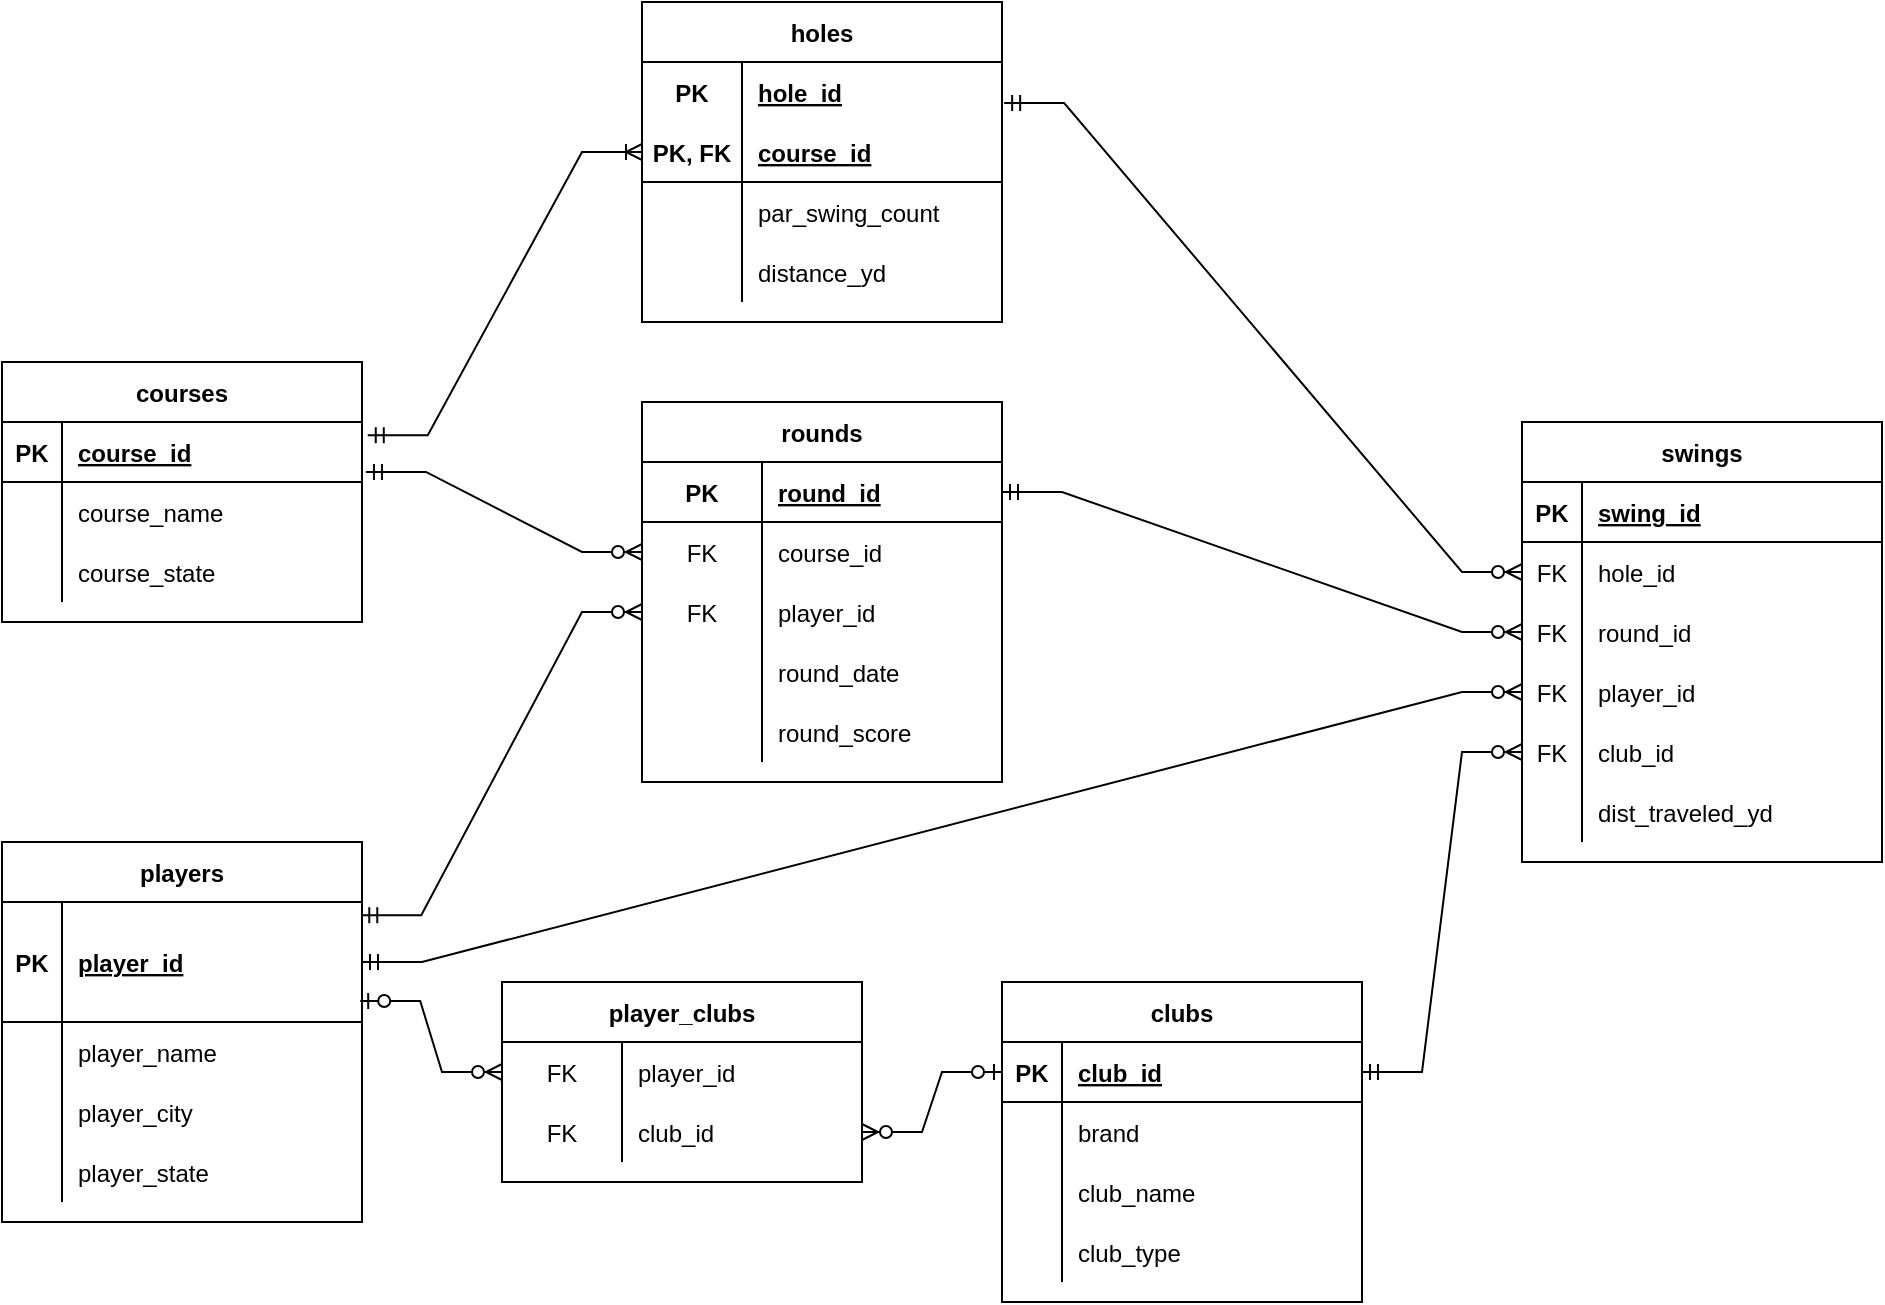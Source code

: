 <mxfile version="20.0.4" type="device"><diagram id="rvtrBVOrf4YNmhQImdhw" name="Page-1"><mxGraphModel dx="1457" dy="1507" grid="1" gridSize="10" guides="1" tooltips="1" connect="1" arrows="1" fold="1" page="1" pageScale="1" pageWidth="850" pageHeight="1100" math="0" shadow="0"><root><mxCell id="0"/><mxCell id="1" parent="0"/><mxCell id="tAUlSHn4EONqgr0vdb5e-1" value="clubs" style="shape=table;startSize=30;container=1;collapsible=1;childLayout=tableLayout;fixedRows=1;rowLines=0;fontStyle=1;align=center;resizeLast=1;" parent="1" vertex="1"><mxGeometry x="530" y="510" width="180" height="160" as="geometry"/></mxCell><mxCell id="tAUlSHn4EONqgr0vdb5e-2" value="" style="shape=tableRow;horizontal=0;startSize=0;swimlaneHead=0;swimlaneBody=0;fillColor=none;collapsible=0;dropTarget=0;points=[[0,0.5],[1,0.5]];portConstraint=eastwest;top=0;left=0;right=0;bottom=1;" parent="tAUlSHn4EONqgr0vdb5e-1" vertex="1"><mxGeometry y="30" width="180" height="30" as="geometry"/></mxCell><mxCell id="tAUlSHn4EONqgr0vdb5e-3" value="PK" style="shape=partialRectangle;connectable=0;fillColor=none;top=0;left=0;bottom=0;right=0;fontStyle=1;overflow=hidden;" parent="tAUlSHn4EONqgr0vdb5e-2" vertex="1"><mxGeometry width="30" height="30" as="geometry"><mxRectangle width="30" height="30" as="alternateBounds"/></mxGeometry></mxCell><mxCell id="tAUlSHn4EONqgr0vdb5e-4" value="club_id" style="shape=partialRectangle;connectable=0;fillColor=none;top=0;left=0;bottom=0;right=0;align=left;spacingLeft=6;fontStyle=5;overflow=hidden;" parent="tAUlSHn4EONqgr0vdb5e-2" vertex="1"><mxGeometry x="30" width="150" height="30" as="geometry"><mxRectangle width="150" height="30" as="alternateBounds"/></mxGeometry></mxCell><mxCell id="tAUlSHn4EONqgr0vdb5e-5" value="" style="shape=tableRow;horizontal=0;startSize=0;swimlaneHead=0;swimlaneBody=0;fillColor=none;collapsible=0;dropTarget=0;points=[[0,0.5],[1,0.5]];portConstraint=eastwest;top=0;left=0;right=0;bottom=0;" parent="tAUlSHn4EONqgr0vdb5e-1" vertex="1"><mxGeometry y="60" width="180" height="30" as="geometry"/></mxCell><mxCell id="tAUlSHn4EONqgr0vdb5e-6" value="" style="shape=partialRectangle;connectable=0;fillColor=none;top=0;left=0;bottom=0;right=0;editable=1;overflow=hidden;" parent="tAUlSHn4EONqgr0vdb5e-5" vertex="1"><mxGeometry width="30" height="30" as="geometry"><mxRectangle width="30" height="30" as="alternateBounds"/></mxGeometry></mxCell><mxCell id="tAUlSHn4EONqgr0vdb5e-7" value="brand" style="shape=partialRectangle;connectable=0;fillColor=none;top=0;left=0;bottom=0;right=0;align=left;spacingLeft=6;overflow=hidden;" parent="tAUlSHn4EONqgr0vdb5e-5" vertex="1"><mxGeometry x="30" width="150" height="30" as="geometry"><mxRectangle width="150" height="30" as="alternateBounds"/></mxGeometry></mxCell><mxCell id="tAUlSHn4EONqgr0vdb5e-8" value="" style="shape=tableRow;horizontal=0;startSize=0;swimlaneHead=0;swimlaneBody=0;fillColor=none;collapsible=0;dropTarget=0;points=[[0,0.5],[1,0.5]];portConstraint=eastwest;top=0;left=0;right=0;bottom=0;" parent="tAUlSHn4EONqgr0vdb5e-1" vertex="1"><mxGeometry y="90" width="180" height="30" as="geometry"/></mxCell><mxCell id="tAUlSHn4EONqgr0vdb5e-9" value="" style="shape=partialRectangle;connectable=0;fillColor=none;top=0;left=0;bottom=0;right=0;editable=1;overflow=hidden;" parent="tAUlSHn4EONqgr0vdb5e-8" vertex="1"><mxGeometry width="30" height="30" as="geometry"><mxRectangle width="30" height="30" as="alternateBounds"/></mxGeometry></mxCell><mxCell id="tAUlSHn4EONqgr0vdb5e-10" value="club_name" style="shape=partialRectangle;connectable=0;fillColor=none;top=0;left=0;bottom=0;right=0;align=left;spacingLeft=6;overflow=hidden;" parent="tAUlSHn4EONqgr0vdb5e-8" vertex="1"><mxGeometry x="30" width="150" height="30" as="geometry"><mxRectangle width="150" height="30" as="alternateBounds"/></mxGeometry></mxCell><mxCell id="tAUlSHn4EONqgr0vdb5e-11" value="" style="shape=tableRow;horizontal=0;startSize=0;swimlaneHead=0;swimlaneBody=0;fillColor=none;collapsible=0;dropTarget=0;points=[[0,0.5],[1,0.5]];portConstraint=eastwest;top=0;left=0;right=0;bottom=0;" parent="tAUlSHn4EONqgr0vdb5e-1" vertex="1"><mxGeometry y="120" width="180" height="30" as="geometry"/></mxCell><mxCell id="tAUlSHn4EONqgr0vdb5e-12" value="" style="shape=partialRectangle;connectable=0;fillColor=none;top=0;left=0;bottom=0;right=0;editable=1;overflow=hidden;" parent="tAUlSHn4EONqgr0vdb5e-11" vertex="1"><mxGeometry width="30" height="30" as="geometry"><mxRectangle width="30" height="30" as="alternateBounds"/></mxGeometry></mxCell><mxCell id="tAUlSHn4EONqgr0vdb5e-13" value="club_type" style="shape=partialRectangle;connectable=0;fillColor=none;top=0;left=0;bottom=0;right=0;align=left;spacingLeft=6;overflow=hidden;" parent="tAUlSHn4EONqgr0vdb5e-11" vertex="1"><mxGeometry x="30" width="150" height="30" as="geometry"><mxRectangle width="150" height="30" as="alternateBounds"/></mxGeometry></mxCell><mxCell id="tAUlSHn4EONqgr0vdb5e-14" value="swings" style="shape=table;startSize=30;container=1;collapsible=1;childLayout=tableLayout;fixedRows=1;rowLines=0;fontStyle=1;align=center;resizeLast=1;" parent="1" vertex="1"><mxGeometry x="790" y="230" width="180" height="220" as="geometry"/></mxCell><mxCell id="tAUlSHn4EONqgr0vdb5e-15" value="" style="shape=tableRow;horizontal=0;startSize=0;swimlaneHead=0;swimlaneBody=0;fillColor=none;collapsible=0;dropTarget=0;points=[[0,0.5],[1,0.5]];portConstraint=eastwest;top=0;left=0;right=0;bottom=1;" parent="tAUlSHn4EONqgr0vdb5e-14" vertex="1"><mxGeometry y="30" width="180" height="30" as="geometry"/></mxCell><mxCell id="tAUlSHn4EONqgr0vdb5e-16" value="PK" style="shape=partialRectangle;connectable=0;fillColor=none;top=0;left=0;bottom=0;right=0;fontStyle=1;overflow=hidden;" parent="tAUlSHn4EONqgr0vdb5e-15" vertex="1"><mxGeometry width="30" height="30" as="geometry"><mxRectangle width="30" height="30" as="alternateBounds"/></mxGeometry></mxCell><mxCell id="tAUlSHn4EONqgr0vdb5e-17" value="swing_id" style="shape=partialRectangle;connectable=0;fillColor=none;top=0;left=0;bottom=0;right=0;align=left;spacingLeft=6;fontStyle=5;overflow=hidden;" parent="tAUlSHn4EONqgr0vdb5e-15" vertex="1"><mxGeometry x="30" width="150" height="30" as="geometry"><mxRectangle width="150" height="30" as="alternateBounds"/></mxGeometry></mxCell><mxCell id="tAUlSHn4EONqgr0vdb5e-116" value="" style="shape=tableRow;horizontal=0;startSize=0;swimlaneHead=0;swimlaneBody=0;fillColor=none;collapsible=0;dropTarget=0;points=[[0,0.5],[1,0.5]];portConstraint=eastwest;top=0;left=0;right=0;bottom=0;" parent="tAUlSHn4EONqgr0vdb5e-14" vertex="1"><mxGeometry y="60" width="180" height="30" as="geometry"/></mxCell><mxCell id="tAUlSHn4EONqgr0vdb5e-117" value="FK" style="shape=partialRectangle;connectable=0;fillColor=none;top=0;left=0;bottom=0;right=0;fontStyle=0;overflow=hidden;" parent="tAUlSHn4EONqgr0vdb5e-116" vertex="1"><mxGeometry width="30" height="30" as="geometry"><mxRectangle width="30" height="30" as="alternateBounds"/></mxGeometry></mxCell><mxCell id="tAUlSHn4EONqgr0vdb5e-118" value="hole_id" style="shape=partialRectangle;connectable=0;fillColor=none;top=0;left=0;bottom=0;right=0;align=left;spacingLeft=6;fontStyle=0;overflow=hidden;" parent="tAUlSHn4EONqgr0vdb5e-116" vertex="1"><mxGeometry x="30" width="150" height="30" as="geometry"><mxRectangle width="150" height="30" as="alternateBounds"/></mxGeometry></mxCell><mxCell id="tAUlSHn4EONqgr0vdb5e-126" value="" style="shape=tableRow;horizontal=0;startSize=0;swimlaneHead=0;swimlaneBody=0;fillColor=none;collapsible=0;dropTarget=0;points=[[0,0.5],[1,0.5]];portConstraint=eastwest;top=0;left=0;right=0;bottom=0;" parent="tAUlSHn4EONqgr0vdb5e-14" vertex="1"><mxGeometry y="90" width="180" height="30" as="geometry"/></mxCell><mxCell id="tAUlSHn4EONqgr0vdb5e-127" value="FK" style="shape=partialRectangle;connectable=0;fillColor=none;top=0;left=0;bottom=0;right=0;fontStyle=0;overflow=hidden;" parent="tAUlSHn4EONqgr0vdb5e-126" vertex="1"><mxGeometry width="30" height="30" as="geometry"><mxRectangle width="30" height="30" as="alternateBounds"/></mxGeometry></mxCell><mxCell id="tAUlSHn4EONqgr0vdb5e-128" value="round_id" style="shape=partialRectangle;connectable=0;fillColor=none;top=0;left=0;bottom=0;right=0;align=left;spacingLeft=6;fontStyle=0;overflow=hidden;" parent="tAUlSHn4EONqgr0vdb5e-126" vertex="1"><mxGeometry x="30" width="150" height="30" as="geometry"><mxRectangle width="150" height="30" as="alternateBounds"/></mxGeometry></mxCell><mxCell id="tAUlSHn4EONqgr0vdb5e-18" value="" style="shape=tableRow;horizontal=0;startSize=0;swimlaneHead=0;swimlaneBody=0;fillColor=none;collapsible=0;dropTarget=0;points=[[0,0.5],[1,0.5]];portConstraint=eastwest;top=0;left=0;right=0;bottom=0;" parent="tAUlSHn4EONqgr0vdb5e-14" vertex="1"><mxGeometry y="120" width="180" height="30" as="geometry"/></mxCell><mxCell id="tAUlSHn4EONqgr0vdb5e-19" value="FK" style="shape=partialRectangle;connectable=0;fillColor=none;top=0;left=0;bottom=0;right=0;fontStyle=0;overflow=hidden;" parent="tAUlSHn4EONqgr0vdb5e-18" vertex="1"><mxGeometry width="30" height="30" as="geometry"><mxRectangle width="30" height="30" as="alternateBounds"/></mxGeometry></mxCell><mxCell id="tAUlSHn4EONqgr0vdb5e-20" value="player_id" style="shape=partialRectangle;connectable=0;fillColor=none;top=0;left=0;bottom=0;right=0;align=left;spacingLeft=6;fontStyle=0;overflow=hidden;" parent="tAUlSHn4EONqgr0vdb5e-18" vertex="1"><mxGeometry x="30" width="150" height="30" as="geometry"><mxRectangle width="150" height="30" as="alternateBounds"/></mxGeometry></mxCell><mxCell id="tAUlSHn4EONqgr0vdb5e-21" value="" style="shape=tableRow;horizontal=0;startSize=0;swimlaneHead=0;swimlaneBody=0;fillColor=none;collapsible=0;dropTarget=0;points=[[0,0.5],[1,0.5]];portConstraint=eastwest;top=0;left=0;right=0;bottom=0;" parent="tAUlSHn4EONqgr0vdb5e-14" vertex="1"><mxGeometry y="150" width="180" height="30" as="geometry"/></mxCell><mxCell id="tAUlSHn4EONqgr0vdb5e-22" value="FK" style="shape=partialRectangle;connectable=0;fillColor=none;top=0;left=0;bottom=0;right=0;editable=1;overflow=hidden;" parent="tAUlSHn4EONqgr0vdb5e-21" vertex="1"><mxGeometry width="30" height="30" as="geometry"><mxRectangle width="30" height="30" as="alternateBounds"/></mxGeometry></mxCell><mxCell id="tAUlSHn4EONqgr0vdb5e-23" value="club_id" style="shape=partialRectangle;connectable=0;fillColor=none;top=0;left=0;bottom=0;right=0;align=left;spacingLeft=6;overflow=hidden;" parent="tAUlSHn4EONqgr0vdb5e-21" vertex="1"><mxGeometry x="30" width="150" height="30" as="geometry"><mxRectangle width="150" height="30" as="alternateBounds"/></mxGeometry></mxCell><mxCell id="tAUlSHn4EONqgr0vdb5e-27" value="" style="shape=tableRow;horizontal=0;startSize=0;swimlaneHead=0;swimlaneBody=0;fillColor=none;collapsible=0;dropTarget=0;points=[[0,0.5],[1,0.5]];portConstraint=eastwest;top=0;left=0;right=0;bottom=0;" parent="tAUlSHn4EONqgr0vdb5e-14" vertex="1"><mxGeometry y="180" width="180" height="30" as="geometry"/></mxCell><mxCell id="tAUlSHn4EONqgr0vdb5e-28" value="" style="shape=partialRectangle;connectable=0;fillColor=none;top=0;left=0;bottom=0;right=0;fontStyle=0;overflow=hidden;" parent="tAUlSHn4EONqgr0vdb5e-27" vertex="1"><mxGeometry width="30" height="30" as="geometry"><mxRectangle width="30" height="30" as="alternateBounds"/></mxGeometry></mxCell><mxCell id="tAUlSHn4EONqgr0vdb5e-29" value="dist_traveled_yd" style="shape=partialRectangle;connectable=0;fillColor=none;top=0;left=0;bottom=0;right=0;align=left;spacingLeft=6;fontStyle=0;overflow=hidden;" parent="tAUlSHn4EONqgr0vdb5e-27" vertex="1"><mxGeometry x="30" width="150" height="30" as="geometry"><mxRectangle width="150" height="30" as="alternateBounds"/></mxGeometry></mxCell><mxCell id="tAUlSHn4EONqgr0vdb5e-30" value="" style="edgeStyle=entityRelationEdgeStyle;fontSize=12;html=1;endArrow=ERzeroToMany;startArrow=ERmandOne;rounded=0;exitX=1;exitY=0.5;exitDx=0;exitDy=0;" parent="1" source="tAUlSHn4EONqgr0vdb5e-2" target="tAUlSHn4EONqgr0vdb5e-21" edge="1"><mxGeometry width="100" height="100" relative="1" as="geometry"><mxPoint x="680" y="910" as="sourcePoint"/><mxPoint x="780" y="810" as="targetPoint"/></mxGeometry></mxCell><mxCell id="tAUlSHn4EONqgr0vdb5e-31" value="player_clubs" style="shape=table;startSize=30;container=1;collapsible=1;childLayout=tableLayout;fixedRows=1;rowLines=0;fontStyle=1;align=center;resizeLast=1;" parent="1" vertex="1"><mxGeometry x="280" y="510" width="180" height="100" as="geometry"/></mxCell><mxCell id="tAUlSHn4EONqgr0vdb5e-135" value="" style="shape=tableRow;horizontal=0;startSize=0;swimlaneHead=0;swimlaneBody=0;fillColor=none;collapsible=0;dropTarget=0;points=[[0,0.5],[1,0.5]];portConstraint=eastwest;top=0;left=0;right=0;bottom=0;" parent="tAUlSHn4EONqgr0vdb5e-31" vertex="1"><mxGeometry y="30" width="180" height="30" as="geometry"/></mxCell><mxCell id="tAUlSHn4EONqgr0vdb5e-136" value="FK" style="shape=partialRectangle;connectable=0;fillColor=none;top=0;left=0;bottom=0;right=0;fontStyle=0;overflow=hidden;" parent="tAUlSHn4EONqgr0vdb5e-135" vertex="1"><mxGeometry width="60" height="30" as="geometry"><mxRectangle width="60" height="30" as="alternateBounds"/></mxGeometry></mxCell><mxCell id="tAUlSHn4EONqgr0vdb5e-137" value="player_id" style="shape=partialRectangle;connectable=0;fillColor=none;top=0;left=0;bottom=0;right=0;align=left;spacingLeft=6;fontStyle=0;overflow=hidden;" parent="tAUlSHn4EONqgr0vdb5e-135" vertex="1"><mxGeometry x="60" width="120" height="30" as="geometry"><mxRectangle width="120" height="30" as="alternateBounds"/></mxGeometry></mxCell><mxCell id="tAUlSHn4EONqgr0vdb5e-132" value="" style="shape=tableRow;horizontal=0;startSize=0;swimlaneHead=0;swimlaneBody=0;fillColor=none;collapsible=0;dropTarget=0;points=[[0,0.5],[1,0.5]];portConstraint=eastwest;top=0;left=0;right=0;bottom=0;" parent="tAUlSHn4EONqgr0vdb5e-31" vertex="1"><mxGeometry y="60" width="180" height="30" as="geometry"/></mxCell><mxCell id="tAUlSHn4EONqgr0vdb5e-133" value="FK" style="shape=partialRectangle;connectable=0;fillColor=none;top=0;left=0;bottom=0;right=0;fontStyle=0;overflow=hidden;" parent="tAUlSHn4EONqgr0vdb5e-132" vertex="1"><mxGeometry width="60" height="30" as="geometry"><mxRectangle width="60" height="30" as="alternateBounds"/></mxGeometry></mxCell><mxCell id="tAUlSHn4EONqgr0vdb5e-134" value="club_id" style="shape=partialRectangle;connectable=0;fillColor=none;top=0;left=0;bottom=0;right=0;align=left;spacingLeft=6;fontStyle=0;overflow=hidden;" parent="tAUlSHn4EONqgr0vdb5e-132" vertex="1"><mxGeometry x="60" width="120" height="30" as="geometry"><mxRectangle width="120" height="30" as="alternateBounds"/></mxGeometry></mxCell><mxCell id="tAUlSHn4EONqgr0vdb5e-39" value="courses" style="shape=table;startSize=30;container=1;collapsible=1;childLayout=tableLayout;fixedRows=1;rowLines=0;fontStyle=1;align=center;resizeLast=1;" parent="1" vertex="1"><mxGeometry x="30" y="200" width="180" height="130" as="geometry"/></mxCell><mxCell id="tAUlSHn4EONqgr0vdb5e-40" value="" style="shape=tableRow;horizontal=0;startSize=0;swimlaneHead=0;swimlaneBody=0;fillColor=none;collapsible=0;dropTarget=0;points=[[0,0.5],[1,0.5]];portConstraint=eastwest;top=0;left=0;right=0;bottom=1;" parent="tAUlSHn4EONqgr0vdb5e-39" vertex="1"><mxGeometry y="30" width="180" height="30" as="geometry"/></mxCell><mxCell id="tAUlSHn4EONqgr0vdb5e-41" value="PK" style="shape=partialRectangle;connectable=0;fillColor=none;top=0;left=0;bottom=0;right=0;fontStyle=1;overflow=hidden;" parent="tAUlSHn4EONqgr0vdb5e-40" vertex="1"><mxGeometry width="30" height="30" as="geometry"><mxRectangle width="30" height="30" as="alternateBounds"/></mxGeometry></mxCell><mxCell id="tAUlSHn4EONqgr0vdb5e-42" value="course_id" style="shape=partialRectangle;connectable=0;fillColor=none;top=0;left=0;bottom=0;right=0;align=left;spacingLeft=6;fontStyle=5;overflow=hidden;" parent="tAUlSHn4EONqgr0vdb5e-40" vertex="1"><mxGeometry x="30" width="150" height="30" as="geometry"><mxRectangle width="150" height="30" as="alternateBounds"/></mxGeometry></mxCell><mxCell id="tAUlSHn4EONqgr0vdb5e-43" value="" style="shape=tableRow;horizontal=0;startSize=0;swimlaneHead=0;swimlaneBody=0;fillColor=none;collapsible=0;dropTarget=0;points=[[0,0.5],[1,0.5]];portConstraint=eastwest;top=0;left=0;right=0;bottom=0;" parent="tAUlSHn4EONqgr0vdb5e-39" vertex="1"><mxGeometry y="60" width="180" height="30" as="geometry"/></mxCell><mxCell id="tAUlSHn4EONqgr0vdb5e-44" value="" style="shape=partialRectangle;connectable=0;fillColor=none;top=0;left=0;bottom=0;right=0;editable=1;overflow=hidden;" parent="tAUlSHn4EONqgr0vdb5e-43" vertex="1"><mxGeometry width="30" height="30" as="geometry"><mxRectangle width="30" height="30" as="alternateBounds"/></mxGeometry></mxCell><mxCell id="tAUlSHn4EONqgr0vdb5e-45" value="course_name" style="shape=partialRectangle;connectable=0;fillColor=none;top=0;left=0;bottom=0;right=0;align=left;spacingLeft=6;overflow=hidden;" parent="tAUlSHn4EONqgr0vdb5e-43" vertex="1"><mxGeometry x="30" width="150" height="30" as="geometry"><mxRectangle width="150" height="30" as="alternateBounds"/></mxGeometry></mxCell><mxCell id="tAUlSHn4EONqgr0vdb5e-46" value="" style="shape=tableRow;horizontal=0;startSize=0;swimlaneHead=0;swimlaneBody=0;fillColor=none;collapsible=0;dropTarget=0;points=[[0,0.5],[1,0.5]];portConstraint=eastwest;top=0;left=0;right=0;bottom=0;" parent="tAUlSHn4EONqgr0vdb5e-39" vertex="1"><mxGeometry y="90" width="180" height="30" as="geometry"/></mxCell><mxCell id="tAUlSHn4EONqgr0vdb5e-47" value="" style="shape=partialRectangle;connectable=0;fillColor=none;top=0;left=0;bottom=0;right=0;editable=1;overflow=hidden;" parent="tAUlSHn4EONqgr0vdb5e-46" vertex="1"><mxGeometry width="30" height="30" as="geometry"><mxRectangle width="30" height="30" as="alternateBounds"/></mxGeometry></mxCell><mxCell id="tAUlSHn4EONqgr0vdb5e-48" value="course_state" style="shape=partialRectangle;connectable=0;fillColor=none;top=0;left=0;bottom=0;right=0;align=left;spacingLeft=6;overflow=hidden;" parent="tAUlSHn4EONqgr0vdb5e-46" vertex="1"><mxGeometry x="30" width="150" height="30" as="geometry"><mxRectangle width="150" height="30" as="alternateBounds"/></mxGeometry></mxCell><mxCell id="tAUlSHn4EONqgr0vdb5e-49" value="holes" style="shape=table;startSize=30;container=1;collapsible=1;childLayout=tableLayout;fixedRows=1;rowLines=0;fontStyle=1;align=center;resizeLast=1;" parent="1" vertex="1"><mxGeometry x="350" y="20" width="180" height="160" as="geometry"/></mxCell><mxCell id="A27lUTfLy5qKfX7GG_Ck-8" value="" style="shape=tableRow;horizontal=0;startSize=0;swimlaneHead=0;swimlaneBody=0;fillColor=none;collapsible=0;dropTarget=0;points=[[0,0.5],[1,0.5]];portConstraint=eastwest;top=0;left=0;right=0;bottom=0;" vertex="1" parent="tAUlSHn4EONqgr0vdb5e-49"><mxGeometry y="30" width="180" height="30" as="geometry"/></mxCell><mxCell id="A27lUTfLy5qKfX7GG_Ck-9" value="PK" style="shape=partialRectangle;connectable=0;fillColor=none;top=0;left=0;bottom=0;right=0;fontStyle=1;overflow=hidden;" vertex="1" parent="A27lUTfLy5qKfX7GG_Ck-8"><mxGeometry width="50" height="30" as="geometry"><mxRectangle width="50" height="30" as="alternateBounds"/></mxGeometry></mxCell><mxCell id="A27lUTfLy5qKfX7GG_Ck-10" value="hole_id" style="shape=partialRectangle;connectable=0;fillColor=none;top=0;left=0;bottom=0;right=0;align=left;spacingLeft=6;fontStyle=5;overflow=hidden;" vertex="1" parent="A27lUTfLy5qKfX7GG_Ck-8"><mxGeometry x="50" width="130" height="30" as="geometry"><mxRectangle width="130" height="30" as="alternateBounds"/></mxGeometry></mxCell><mxCell id="A27lUTfLy5qKfX7GG_Ck-5" value="" style="shape=tableRow;horizontal=0;startSize=0;swimlaneHead=0;swimlaneBody=0;fillColor=none;collapsible=0;dropTarget=0;points=[[0,0.5],[1,0.5]];portConstraint=eastwest;top=0;left=0;right=0;bottom=1;" vertex="1" parent="tAUlSHn4EONqgr0vdb5e-49"><mxGeometry y="60" width="180" height="30" as="geometry"/></mxCell><mxCell id="A27lUTfLy5qKfX7GG_Ck-6" value="PK, FK" style="shape=partialRectangle;connectable=0;fillColor=none;top=0;left=0;bottom=0;right=0;fontStyle=1;overflow=hidden;" vertex="1" parent="A27lUTfLy5qKfX7GG_Ck-5"><mxGeometry width="50" height="30" as="geometry"><mxRectangle width="50" height="30" as="alternateBounds"/></mxGeometry></mxCell><mxCell id="A27lUTfLy5qKfX7GG_Ck-7" value="course_id" style="shape=partialRectangle;connectable=0;fillColor=none;top=0;left=0;bottom=0;right=0;align=left;spacingLeft=6;fontStyle=5;overflow=hidden;" vertex="1" parent="A27lUTfLy5qKfX7GG_Ck-5"><mxGeometry x="50" width="130" height="30" as="geometry"><mxRectangle width="130" height="30" as="alternateBounds"/></mxGeometry></mxCell><mxCell id="tAUlSHn4EONqgr0vdb5e-56" value="" style="shape=tableRow;horizontal=0;startSize=0;swimlaneHead=0;swimlaneBody=0;fillColor=none;collapsible=0;dropTarget=0;points=[[0,0.5],[1,0.5]];portConstraint=eastwest;top=0;left=0;right=0;bottom=0;" parent="tAUlSHn4EONqgr0vdb5e-49" vertex="1"><mxGeometry y="90" width="180" height="30" as="geometry"/></mxCell><mxCell id="tAUlSHn4EONqgr0vdb5e-57" value="" style="shape=partialRectangle;connectable=0;fillColor=none;top=0;left=0;bottom=0;right=0;editable=1;overflow=hidden;" parent="tAUlSHn4EONqgr0vdb5e-56" vertex="1"><mxGeometry width="50" height="30" as="geometry"><mxRectangle width="50" height="30" as="alternateBounds"/></mxGeometry></mxCell><mxCell id="tAUlSHn4EONqgr0vdb5e-58" value="par_swing_count" style="shape=partialRectangle;connectable=0;fillColor=none;top=0;left=0;bottom=0;right=0;align=left;spacingLeft=6;overflow=hidden;" parent="tAUlSHn4EONqgr0vdb5e-56" vertex="1"><mxGeometry x="50" width="130" height="30" as="geometry"><mxRectangle width="130" height="30" as="alternateBounds"/></mxGeometry></mxCell><mxCell id="tAUlSHn4EONqgr0vdb5e-59" value="" style="shape=tableRow;horizontal=0;startSize=0;swimlaneHead=0;swimlaneBody=0;fillColor=none;collapsible=0;dropTarget=0;points=[[0,0.5],[1,0.5]];portConstraint=eastwest;top=0;left=0;right=0;bottom=0;" parent="tAUlSHn4EONqgr0vdb5e-49" vertex="1"><mxGeometry y="120" width="180" height="30" as="geometry"/></mxCell><mxCell id="tAUlSHn4EONqgr0vdb5e-60" value="" style="shape=partialRectangle;connectable=0;fillColor=none;top=0;left=0;bottom=0;right=0;editable=1;overflow=hidden;" parent="tAUlSHn4EONqgr0vdb5e-59" vertex="1"><mxGeometry width="50" height="30" as="geometry"><mxRectangle width="50" height="30" as="alternateBounds"/></mxGeometry></mxCell><mxCell id="tAUlSHn4EONqgr0vdb5e-61" value="distance_yd" style="shape=partialRectangle;connectable=0;fillColor=none;top=0;left=0;bottom=0;right=0;align=left;spacingLeft=6;overflow=hidden;" parent="tAUlSHn4EONqgr0vdb5e-59" vertex="1"><mxGeometry x="50" width="130" height="30" as="geometry"><mxRectangle width="130" height="30" as="alternateBounds"/></mxGeometry></mxCell><mxCell id="tAUlSHn4EONqgr0vdb5e-81" value="" style="edgeStyle=entityRelationEdgeStyle;fontSize=12;html=1;endArrow=ERoneToMany;startArrow=ERmandOne;rounded=0;exitX=1.016;exitY=0.222;exitDx=0;exitDy=0;exitPerimeter=0;entryX=0;entryY=0.5;entryDx=0;entryDy=0;" parent="1" source="tAUlSHn4EONqgr0vdb5e-40" target="A27lUTfLy5qKfX7GG_Ck-5" edge="1"><mxGeometry width="100" height="100" relative="1" as="geometry"><mxPoint x="440" y="280" as="sourcePoint"/><mxPoint x="540" y="180" as="targetPoint"/></mxGeometry></mxCell><mxCell id="tAUlSHn4EONqgr0vdb5e-82" value="players" style="shape=table;startSize=30;container=1;collapsible=1;childLayout=tableLayout;fixedRows=1;rowLines=0;fontStyle=1;align=center;resizeLast=1;" parent="1" vertex="1"><mxGeometry x="30" y="440" width="180" height="190" as="geometry"/></mxCell><mxCell id="tAUlSHn4EONqgr0vdb5e-83" value="" style="shape=tableRow;horizontal=0;startSize=0;swimlaneHead=0;swimlaneBody=0;fillColor=none;collapsible=0;dropTarget=0;points=[[0,0.5],[1,0.5]];portConstraint=eastwest;top=0;left=0;right=0;bottom=1;" parent="tAUlSHn4EONqgr0vdb5e-82" vertex="1"><mxGeometry y="30" width="180" height="60" as="geometry"/></mxCell><mxCell id="tAUlSHn4EONqgr0vdb5e-84" value="PK" style="shape=partialRectangle;connectable=0;fillColor=none;top=0;left=0;bottom=0;right=0;fontStyle=1;overflow=hidden;" parent="tAUlSHn4EONqgr0vdb5e-83" vertex="1"><mxGeometry width="30" height="60" as="geometry"><mxRectangle width="30" height="60" as="alternateBounds"/></mxGeometry></mxCell><mxCell id="tAUlSHn4EONqgr0vdb5e-85" value="player_id" style="shape=partialRectangle;connectable=0;fillColor=none;top=0;left=0;bottom=0;right=0;align=left;spacingLeft=6;fontStyle=5;overflow=hidden;" parent="tAUlSHn4EONqgr0vdb5e-83" vertex="1"><mxGeometry x="30" width="150" height="60" as="geometry"><mxRectangle width="150" height="60" as="alternateBounds"/></mxGeometry></mxCell><mxCell id="tAUlSHn4EONqgr0vdb5e-86" value="" style="shape=tableRow;horizontal=0;startSize=0;swimlaneHead=0;swimlaneBody=0;fillColor=none;collapsible=0;dropTarget=0;points=[[0,0.5],[1,0.5]];portConstraint=eastwest;top=0;left=0;right=0;bottom=0;" parent="tAUlSHn4EONqgr0vdb5e-82" vertex="1"><mxGeometry y="90" width="180" height="30" as="geometry"/></mxCell><mxCell id="tAUlSHn4EONqgr0vdb5e-87" value="" style="shape=partialRectangle;connectable=0;fillColor=none;top=0;left=0;bottom=0;right=0;editable=1;overflow=hidden;" parent="tAUlSHn4EONqgr0vdb5e-86" vertex="1"><mxGeometry width="30" height="30" as="geometry"><mxRectangle width="30" height="30" as="alternateBounds"/></mxGeometry></mxCell><mxCell id="tAUlSHn4EONqgr0vdb5e-88" value="player_name" style="shape=partialRectangle;connectable=0;fillColor=none;top=0;left=0;bottom=0;right=0;align=left;spacingLeft=6;overflow=hidden;" parent="tAUlSHn4EONqgr0vdb5e-86" vertex="1"><mxGeometry x="30" width="150" height="30" as="geometry"><mxRectangle width="150" height="30" as="alternateBounds"/></mxGeometry></mxCell><mxCell id="TvXHof4jFh8hTLc3FcyL-1" value="" style="shape=tableRow;horizontal=0;startSize=0;swimlaneHead=0;swimlaneBody=0;fillColor=none;collapsible=0;dropTarget=0;points=[[0,0.5],[1,0.5]];portConstraint=eastwest;top=0;left=0;right=0;bottom=0;" parent="tAUlSHn4EONqgr0vdb5e-82" vertex="1"><mxGeometry y="120" width="180" height="30" as="geometry"/></mxCell><mxCell id="TvXHof4jFh8hTLc3FcyL-2" value="" style="shape=partialRectangle;connectable=0;fillColor=none;top=0;left=0;bottom=0;right=0;editable=1;overflow=hidden;" parent="TvXHof4jFh8hTLc3FcyL-1" vertex="1"><mxGeometry width="30" height="30" as="geometry"><mxRectangle width="30" height="30" as="alternateBounds"/></mxGeometry></mxCell><mxCell id="TvXHof4jFh8hTLc3FcyL-3" value="player_city" style="shape=partialRectangle;connectable=0;fillColor=none;top=0;left=0;bottom=0;right=0;align=left;spacingLeft=6;overflow=hidden;" parent="TvXHof4jFh8hTLc3FcyL-1" vertex="1"><mxGeometry x="30" width="150" height="30" as="geometry"><mxRectangle width="150" height="30" as="alternateBounds"/></mxGeometry></mxCell><mxCell id="TvXHof4jFh8hTLc3FcyL-4" value="" style="shape=tableRow;horizontal=0;startSize=0;swimlaneHead=0;swimlaneBody=0;fillColor=none;collapsible=0;dropTarget=0;points=[[0,0.5],[1,0.5]];portConstraint=eastwest;top=0;left=0;right=0;bottom=0;" parent="tAUlSHn4EONqgr0vdb5e-82" vertex="1"><mxGeometry y="150" width="180" height="30" as="geometry"/></mxCell><mxCell id="TvXHof4jFh8hTLc3FcyL-5" value="" style="shape=partialRectangle;connectable=0;fillColor=none;top=0;left=0;bottom=0;right=0;editable=1;overflow=hidden;" parent="TvXHof4jFh8hTLc3FcyL-4" vertex="1"><mxGeometry width="30" height="30" as="geometry"><mxRectangle width="30" height="30" as="alternateBounds"/></mxGeometry></mxCell><mxCell id="TvXHof4jFh8hTLc3FcyL-6" value="player_state" style="shape=partialRectangle;connectable=0;fillColor=none;top=0;left=0;bottom=0;right=0;align=left;spacingLeft=6;overflow=hidden;" parent="TvXHof4jFh8hTLc3FcyL-4" vertex="1"><mxGeometry x="30" width="150" height="30" as="geometry"><mxRectangle width="150" height="30" as="alternateBounds"/></mxGeometry></mxCell><mxCell id="tAUlSHn4EONqgr0vdb5e-89" value="rounds" style="shape=table;startSize=30;container=1;collapsible=1;childLayout=tableLayout;fixedRows=1;rowLines=0;fontStyle=1;align=center;resizeLast=1;" parent="1" vertex="1"><mxGeometry x="350" y="220" width="180" height="190" as="geometry"/></mxCell><mxCell id="tAUlSHn4EONqgr0vdb5e-90" value="" style="shape=tableRow;horizontal=0;startSize=0;swimlaneHead=0;swimlaneBody=0;fillColor=none;collapsible=0;dropTarget=0;points=[[0,0.5],[1,0.5]];portConstraint=eastwest;top=0;left=0;right=0;bottom=1;" parent="tAUlSHn4EONqgr0vdb5e-89" vertex="1"><mxGeometry y="30" width="180" height="30" as="geometry"/></mxCell><mxCell id="tAUlSHn4EONqgr0vdb5e-91" value="PK" style="shape=partialRectangle;connectable=0;fillColor=none;top=0;left=0;bottom=0;right=0;fontStyle=1;overflow=hidden;" parent="tAUlSHn4EONqgr0vdb5e-90" vertex="1"><mxGeometry width="60" height="30" as="geometry"><mxRectangle width="60" height="30" as="alternateBounds"/></mxGeometry></mxCell><mxCell id="tAUlSHn4EONqgr0vdb5e-92" value="round_id" style="shape=partialRectangle;connectable=0;fillColor=none;top=0;left=0;bottom=0;right=0;align=left;spacingLeft=6;fontStyle=5;overflow=hidden;" parent="tAUlSHn4EONqgr0vdb5e-90" vertex="1"><mxGeometry x="60" width="120" height="30" as="geometry"><mxRectangle width="120" height="30" as="alternateBounds"/></mxGeometry></mxCell><mxCell id="tAUlSHn4EONqgr0vdb5e-93" value="" style="shape=tableRow;horizontal=0;startSize=0;swimlaneHead=0;swimlaneBody=0;fillColor=none;collapsible=0;dropTarget=0;points=[[0,0.5],[1,0.5]];portConstraint=eastwest;top=0;left=0;right=0;bottom=0;" parent="tAUlSHn4EONqgr0vdb5e-89" vertex="1"><mxGeometry y="60" width="180" height="30" as="geometry"/></mxCell><mxCell id="tAUlSHn4EONqgr0vdb5e-94" value="FK" style="shape=partialRectangle;connectable=0;fillColor=none;top=0;left=0;bottom=0;right=0;fontStyle=0;overflow=hidden;" parent="tAUlSHn4EONqgr0vdb5e-93" vertex="1"><mxGeometry width="60" height="30" as="geometry"><mxRectangle width="60" height="30" as="alternateBounds"/></mxGeometry></mxCell><mxCell id="tAUlSHn4EONqgr0vdb5e-95" value="course_id" style="shape=partialRectangle;connectable=0;fillColor=none;top=0;left=0;bottom=0;right=0;align=left;spacingLeft=6;fontStyle=0;overflow=hidden;" parent="tAUlSHn4EONqgr0vdb5e-93" vertex="1"><mxGeometry x="60" width="120" height="30" as="geometry"><mxRectangle width="120" height="30" as="alternateBounds"/></mxGeometry></mxCell><mxCell id="tAUlSHn4EONqgr0vdb5e-96" value="" style="shape=tableRow;horizontal=0;startSize=0;swimlaneHead=0;swimlaneBody=0;fillColor=none;collapsible=0;dropTarget=0;points=[[0,0.5],[1,0.5]];portConstraint=eastwest;top=0;left=0;right=0;bottom=0;" parent="tAUlSHn4EONqgr0vdb5e-89" vertex="1"><mxGeometry y="90" width="180" height="30" as="geometry"/></mxCell><mxCell id="tAUlSHn4EONqgr0vdb5e-97" value="FK" style="shape=partialRectangle;connectable=0;fillColor=none;top=0;left=0;bottom=0;right=0;fontStyle=0;overflow=hidden;" parent="tAUlSHn4EONqgr0vdb5e-96" vertex="1"><mxGeometry width="60" height="30" as="geometry"><mxRectangle width="60" height="30" as="alternateBounds"/></mxGeometry></mxCell><mxCell id="tAUlSHn4EONqgr0vdb5e-98" value="player_id" style="shape=partialRectangle;connectable=0;fillColor=none;top=0;left=0;bottom=0;right=0;align=left;spacingLeft=6;fontStyle=0;overflow=hidden;" parent="tAUlSHn4EONqgr0vdb5e-96" vertex="1"><mxGeometry x="60" width="120" height="30" as="geometry"><mxRectangle width="120" height="30" as="alternateBounds"/></mxGeometry></mxCell><mxCell id="tAUlSHn4EONqgr0vdb5e-102" value="" style="shape=tableRow;horizontal=0;startSize=0;swimlaneHead=0;swimlaneBody=0;fillColor=none;collapsible=0;dropTarget=0;points=[[0,0.5],[1,0.5]];portConstraint=eastwest;top=0;left=0;right=0;bottom=0;" parent="tAUlSHn4EONqgr0vdb5e-89" vertex="1"><mxGeometry y="120" width="180" height="30" as="geometry"/></mxCell><mxCell id="tAUlSHn4EONqgr0vdb5e-103" value="" style="shape=partialRectangle;connectable=0;fillColor=none;top=0;left=0;bottom=0;right=0;editable=1;overflow=hidden;" parent="tAUlSHn4EONqgr0vdb5e-102" vertex="1"><mxGeometry width="60" height="30" as="geometry"><mxRectangle width="60" height="30" as="alternateBounds"/></mxGeometry></mxCell><mxCell id="tAUlSHn4EONqgr0vdb5e-104" value="round_date" style="shape=partialRectangle;connectable=0;fillColor=none;top=0;left=0;bottom=0;right=0;align=left;spacingLeft=6;overflow=hidden;" parent="tAUlSHn4EONqgr0vdb5e-102" vertex="1"><mxGeometry x="60" width="120" height="30" as="geometry"><mxRectangle width="120" height="30" as="alternateBounds"/></mxGeometry></mxCell><mxCell id="tAUlSHn4EONqgr0vdb5e-99" value="" style="shape=tableRow;horizontal=0;startSize=0;swimlaneHead=0;swimlaneBody=0;fillColor=none;collapsible=0;dropTarget=0;points=[[0,0.5],[1,0.5]];portConstraint=eastwest;top=0;left=0;right=0;bottom=0;" parent="tAUlSHn4EONqgr0vdb5e-89" vertex="1"><mxGeometry y="150" width="180" height="30" as="geometry"/></mxCell><mxCell id="tAUlSHn4EONqgr0vdb5e-100" value="" style="shape=partialRectangle;connectable=0;fillColor=none;top=0;left=0;bottom=0;right=0;editable=1;overflow=hidden;" parent="tAUlSHn4EONqgr0vdb5e-99" vertex="1"><mxGeometry width="60" height="30" as="geometry"><mxRectangle width="60" height="30" as="alternateBounds"/></mxGeometry></mxCell><mxCell id="tAUlSHn4EONqgr0vdb5e-101" value="round_score" style="shape=partialRectangle;connectable=0;fillColor=none;top=0;left=0;bottom=0;right=0;align=left;spacingLeft=6;overflow=hidden;" parent="tAUlSHn4EONqgr0vdb5e-99" vertex="1"><mxGeometry x="60" width="120" height="30" as="geometry"><mxRectangle width="120" height="30" as="alternateBounds"/></mxGeometry></mxCell><mxCell id="tAUlSHn4EONqgr0vdb5e-105" value="" style="edgeStyle=entityRelationEdgeStyle;fontSize=12;html=1;endArrow=ERzeroToMany;startArrow=ERmandOne;rounded=0;exitX=0.998;exitY=0.111;exitDx=0;exitDy=0;exitPerimeter=0;" parent="1" source="tAUlSHn4EONqgr0vdb5e-83" target="tAUlSHn4EONqgr0vdb5e-96" edge="1"><mxGeometry width="100" height="100" relative="1" as="geometry"><mxPoint x="170" y="420" as="sourcePoint"/><mxPoint x="300.0" y="325" as="targetPoint"/></mxGeometry></mxCell><mxCell id="tAUlSHn4EONqgr0vdb5e-107" value="" style="edgeStyle=entityRelationEdgeStyle;fontSize=12;html=1;endArrow=ERzeroToMany;startArrow=ERmandOne;rounded=0;exitX=1.011;exitY=0.833;exitDx=0;exitDy=0;exitPerimeter=0;" parent="1" source="tAUlSHn4EONqgr0vdb5e-40" target="tAUlSHn4EONqgr0vdb5e-93" edge="1"><mxGeometry width="100" height="100" relative="1" as="geometry"><mxPoint x="169.64" y="313.33" as="sourcePoint"/><mxPoint x="300.54" y="298.21" as="targetPoint"/></mxGeometry></mxCell><mxCell id="tAUlSHn4EONqgr0vdb5e-120" value="" style="edgeStyle=entityRelationEdgeStyle;fontSize=12;html=1;endArrow=ERzeroToMany;startArrow=ERzeroToOne;rounded=0;exitX=0.995;exitY=0.825;exitDx=0;exitDy=0;exitPerimeter=0;" parent="1" source="tAUlSHn4EONqgr0vdb5e-83" target="tAUlSHn4EONqgr0vdb5e-135" edge="1"><mxGeometry width="100" height="100" relative="1" as="geometry"><mxPoint x="140" y="700" as="sourcePoint"/><mxPoint x="240" y="600" as="targetPoint"/></mxGeometry></mxCell><mxCell id="tAUlSHn4EONqgr0vdb5e-121" value="" style="edgeStyle=entityRelationEdgeStyle;fontSize=12;html=1;endArrow=ERzeroToMany;startArrow=ERzeroToOne;rounded=0;exitX=0;exitY=0.5;exitDx=0;exitDy=0;" parent="1" source="tAUlSHn4EONqgr0vdb5e-2" target="tAUlSHn4EONqgr0vdb5e-132" edge="1"><mxGeometry width="100" height="100" relative="1" as="geometry"><mxPoint x="380.0" y="519.5" as="sourcePoint"/><mxPoint x="448.38" y="611.04" as="targetPoint"/></mxGeometry></mxCell><mxCell id="tAUlSHn4EONqgr0vdb5e-129" value="" style="edgeStyle=entityRelationEdgeStyle;fontSize=12;html=1;endArrow=ERzeroToMany;startArrow=ERmandOne;rounded=0;exitX=1;exitY=0.5;exitDx=0;exitDy=0;entryX=0;entryY=0.5;entryDx=0;entryDy=0;" parent="1" source="tAUlSHn4EONqgr0vdb5e-83" target="tAUlSHn4EONqgr0vdb5e-18" edge="1"><mxGeometry width="100" height="100" relative="1" as="geometry"><mxPoint x="440" y="550" as="sourcePoint"/><mxPoint x="540" y="450" as="targetPoint"/></mxGeometry></mxCell><mxCell id="tAUlSHn4EONqgr0vdb5e-130" value="" style="edgeStyle=entityRelationEdgeStyle;fontSize=12;html=1;endArrow=ERzeroToMany;startArrow=ERmandOne;rounded=0;exitX=1;exitY=0.5;exitDx=0;exitDy=0;entryX=0;entryY=0.5;entryDx=0;entryDy=0;" parent="1" source="tAUlSHn4EONqgr0vdb5e-90" target="tAUlSHn4EONqgr0vdb5e-126" edge="1"><mxGeometry width="100" height="100" relative="1" as="geometry"><mxPoint x="220" y="510" as="sourcePoint"/><mxPoint x="780" y="445" as="targetPoint"/></mxGeometry></mxCell><mxCell id="tAUlSHn4EONqgr0vdb5e-131" value="" style="edgeStyle=entityRelationEdgeStyle;fontSize=12;html=1;endArrow=ERzeroToMany;startArrow=ERmandOne;rounded=0;exitX=1.006;exitY=0.683;exitDx=0;exitDy=0;entryX=0;entryY=0.5;entryDx=0;entryDy=0;exitPerimeter=0;" parent="1" source="A27lUTfLy5qKfX7GG_Ck-8" target="tAUlSHn4EONqgr0vdb5e-116" edge="1"><mxGeometry width="100" height="100" relative="1" as="geometry"><mxPoint x="540" y="275" as="sourcePoint"/><mxPoint x="780" y="415" as="targetPoint"/></mxGeometry></mxCell></root></mxGraphModel></diagram></mxfile>